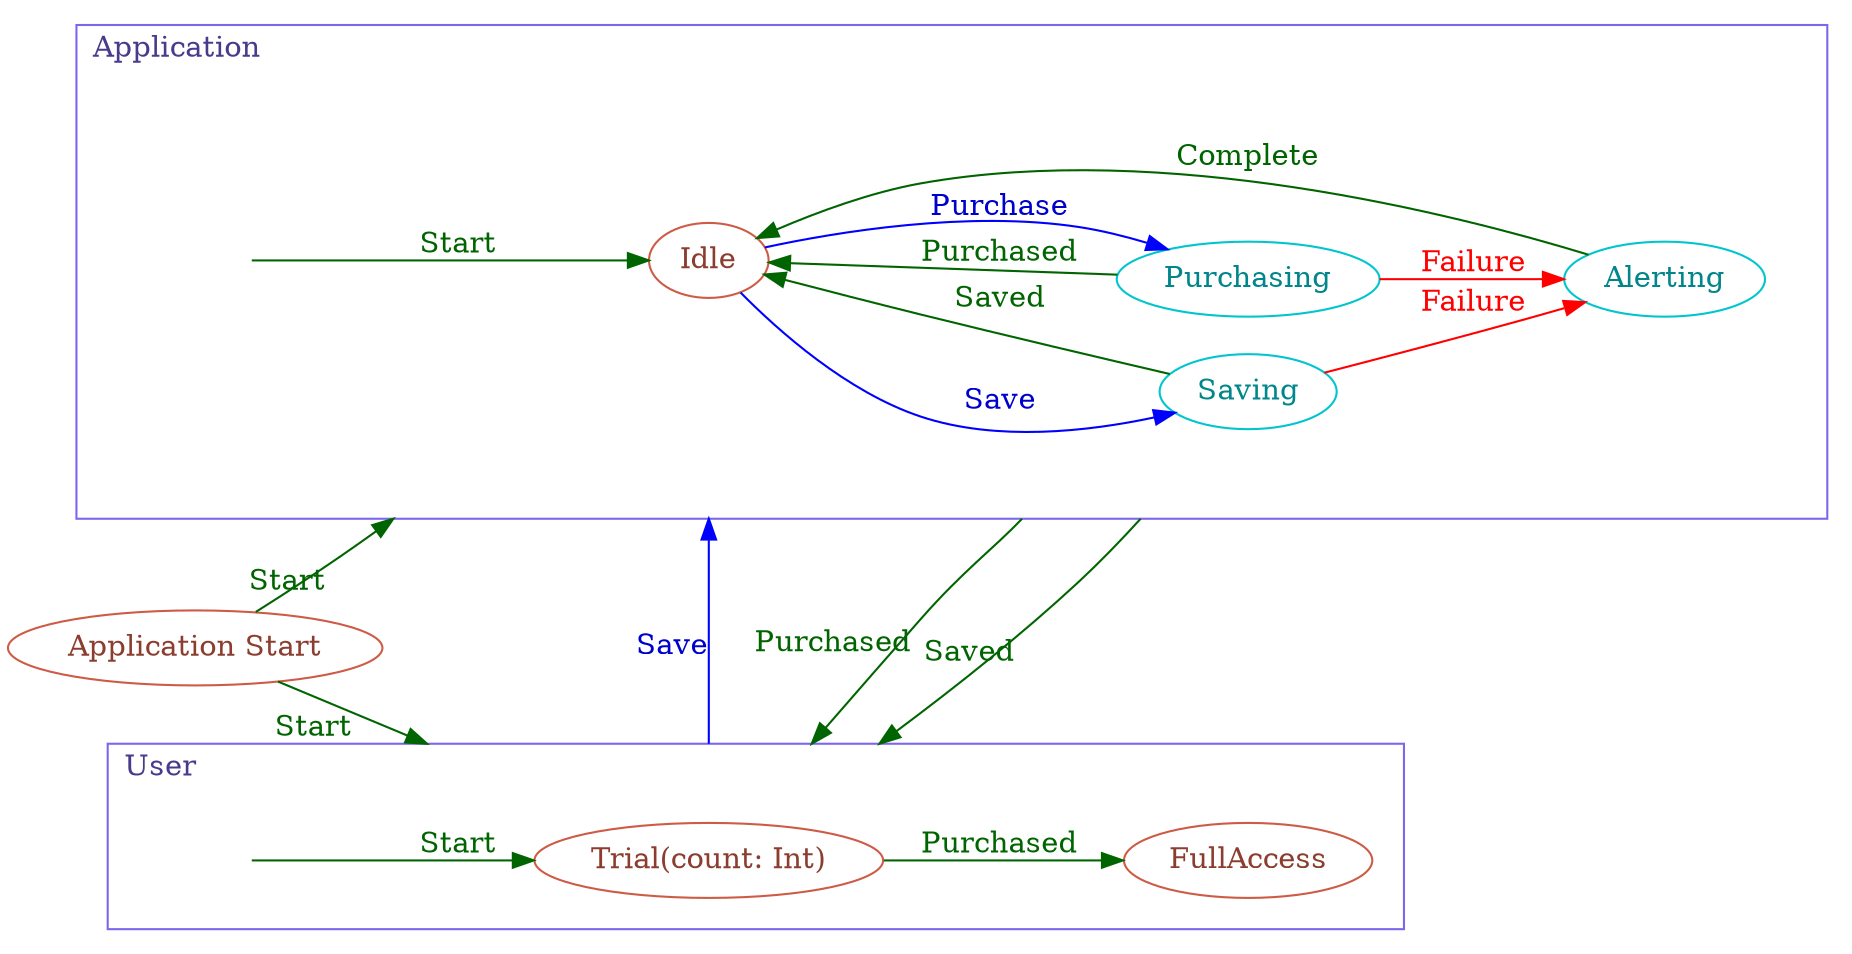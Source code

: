 /*
//
//  ApplicationSchema.dot
//  SwiftReferenceApp
//
//  Created by Daniel Asher on 21/08/2015.
*/

digraph G 
{
    {rank=same 0 0}
    compound=true
    graph [rankdir=LR]
    subgraph cluster0 
    {

        label=Application
        color=slateblue2
        fontcolor=slateblue4
        margin=30
        labeljust=l

        appStart [label="", style=invis]
        appStart -> 1 [label="Start", weight=2, color=darkgreen, fontcolor=darkgreen]

        0 [label="Application Start", color=coral3, fontcolor=coral4]
        0 -> 1 [xlabel="Start", lhead=cluster0, color=darkgreen, fontcolor=darkgreen]

        1 [label="Idle", color=coral3, fontcolor=coral4]
        2 [label="Saving", color=turquoise3, fontcolor=turquoise4]
        3 [label="Purchasing", color=turquoise3, fontcolor=turquoise4]
        4 [label="Alerting", color=turquoise3, fontcolor=turquoise4]

        1 -> 3 [label="Purchase", color=blue, fontcolor=blue3]
        1 -> 2 [label="Save", color=blue, fontcolor=blue3]

        2 -> 1 [label="Saved", color=darkgreen, fontcolor=darkgreen]
        3 -> 1 [label="Purchased", color=darkgreen, fontcolor=darkgreen]
        4 -> 1 [label="Complete", color=darkgreen, fontcolor=darkgreen]

        2 -> 4 [label="Failure", color=red, fontcolor=red]
        3 -> 4 [label="Failure", color=red, fontcolor=red]
    }

    subgraph cluster1 
    {
        label=User
        color=slateblue2
        fontcolor=slateblue4
        margin=15
        labeljust=l

        userStart [label="", style=invis]
        userStart -> 7 [label="Start", weight=2, color=darkgreen, fontcolor=darkgreen]

        0 -> 7 [xlabel="Start", lhead=cluster1, color=darkgreen, fontcolor=darkgreen]

        6 [label="FullAccess", color=coral3, fontcolor=coral4]
        7 [label="Trial(count: Int)", color=coral3, fontcolor=coral4]
        7 -> 6 [label="Purchased", color=darkgreen, fontcolor=darkgreen]
    }
    
    7 -> 1 [xlabel="Save", color=blue, fontcolor=blue3, lhead=cluster0, ltail=cluster1, weight=0.9, minlen=7]
    2 -> 7 [xlabel="Saved", color=darkgreen, fontcolor=darkgreen, lhead=cluster1, ltail=cluster0, weight=0.9, minlen=7]
    3 -> 7 [xlabel="Purchased", color=darkgreen, fontcolor=darkgreen, lhead=cluster1, ltail=cluster0, weight=0.9, minlen=7]
}